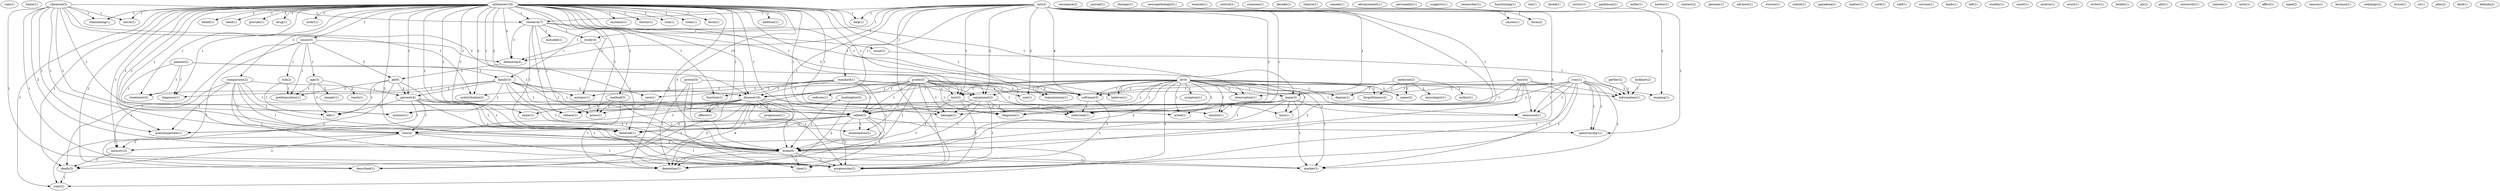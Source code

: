 digraph G {
  com [ label="com(1)" ];
  home [ label="home(1)" ];
  chemical [ label="chemical(3)" ];
  research [ label="research(7)" ];
  nerve [ label="nerve(1)" ];
  stimulating [ label="stimulating(1)" ];
  disease [ label="disease(18)" ];
  acetylcholine [ label="acetylcholine(2)" ];
  called [ label="called(3)" ];
  believed [ label="believed(1)" ];
  loss [ label="loss(4)" ];
  brain [ label="brain(6)" ];
  acetylaspartate [ label="acetylaspartate(1)" ];
  dementias [ label="dementias(1)" ];
  progression [ label="progression(2)" ];
  resonance [ label="resonance(2)" ];
  journal [ label="journal(1)" ];
  mri [ label="mri(3)" ];
  causes [ label="causes(1)" ];
  standard [ label="standard(1)" ];
  study [ label="study(3)" ];
  dementia [ label="dementia(4)" ];
  help [ label="help(1)" ];
  form [ label="form(2)" ];
  equipment [ label="equipment(2)" ];
  team [ label="team(3)" ];
  damage [ label="damage(1)" ];
  diagnose [ label="diagnose(1)" ];
  use [ label="use(1)" ];
  imaging [ label="imaging(1)" ];
  software [ label="software(3)" ];
  test [ label="test(3)" ];
  intervene [ label="intervene(1)" ];
  spectroscopy [ label="spectroscopy(1)" ];
  therapy [ label="therapy(1)" ];
  neuropathologist [ label="neuropathologist(1)" ];
  weinreb [ label="weinreb(1)" ];
  patient [ label="patient(2)" ];
  family [ label="family(3)" ];
  diagnosis [ label="diagnosis(1)" ];
  autopsy [ label="autopsy(1)" ];
  treatment [ label="treatment(2)" ];
  monitor [ label="monitor(1)" ];
  control [ label="control(1)" ];
  function [ label="function(1)" ];
  care [ label="care(1)" ];
  memory [ label="memory(3)" ];
  alzheimer [ label="alzheimer(18)" ];
  increase [ label="increase(1)" ];
  cause [ label="cause(3)" ];
  theory [ label="theory(1)" ];
  rule [ label="rule(1)" ];
  treat [ label="treat(1)" ];
  level [ label="level(1)" ];
  transmission [ label="transmission(1)" ];
  exam [ label="exam(1)" ];
  method [ label="method(3)" ];
  press [ label="press(1)" ];
  comparison [ label="comparison(2)" ];
  addition [ label="addition(1)" ];
  percent [ label="percent(4)" ];
  belief [ label="belief(1)" ];
  need [ label="need(1)" ];
  believes [ label="believes(1)" ];
  provide [ label="provide(1)" ];
  release [ label="release(1)" ];
  death [ label="death(3)" ];
  interruption [ label="interruption(1)" ];
  drug [ label="drug(1)" ];
  described [ label="described(1)" ];
  year [ label="year(2)" ];
  order [ label="order(1)" ];
  affects [ label="affects(1)" ];
  included [ label="included(1)" ];
  issue [ label="issue(2)" ];
  someone [ label="someone(1)" ];
  age [ label="age(3)" ];
  ad [ label="ad(6)" ];
  risk [ label="risk(2)" ];
  predisposition [ label="predisposition(1)" ];
  decade [ label="decade(1)" ];
  chance [ label="chance(1)" ];
  canada [ label="canada(1)" ];
  advancement [ label="advancement(1)" ];
  personality [ label="personality(1)" ];
  suggests [ label="suggests(1)" ];
  researcher [ label="researcher(1)" ];
  functioning [ label="functioning(1)" ];
  rex [ label="rex(1)" ];
  shonk [ label="shonk(1)" ];
  occurs [ label="occurs(1)" ];
  parkinson [ label="parkinson(1)" ];
  miller [ label="miller(1)" ];
  steeply [ label="steeply(1)" ];
  reach [ label="reach(1)" ];
  life [ label="life(1)" ];
  harbor [ label="harbor(1)" ];
  contact [ label="contact(2)" ];
  german [ label="german(1)" ];
  advance [ label="advance(1)" ];
  worsen [ label="worsen(1)" ];
  information [ label="information(1)" ];
  school [ label="school(1)" ];
  pasadena [ label="pasadena(1)" ];
  matter [ label="matter(1)" ];
  york [ label="york(1)" ];
  calif [ label="calif(1)" ];
  lockhart [ label="lockhart(2)" ];
  version [ label="version(1)" ];
  acted [ label="acted(1)" ];
  inositol [ label="inositol(1)" ];
  myo [ label="myo(1)" ];
  marker [ label="marker(1)" ];
  leads [ label="leads(1)" ];
  left [ label="left(1)" ];
  woolley [ label="woolley(1)" ];
  probe [ label="probe(3)" ];
  reduces [ label="reduces(1)" ];
  examination [ label="examination(2)" ];
  time [ label="time(1)" ];
  dr [ label="dr(4)" ];
  symptom [ label="symptom(1)" ];
  name [ label="name(2)" ];
  degree [ label="degree(1)" ];
  forgetfulness [ label="forgetfulness(2)" ];
  measured [ label="measured(1)" ];
  progresses [ label="progresses(1)" ];
  onset [ label="onset(1)" ];
  ontario [ label="ontario(1)" ];
  huntington [ label="huntington(5)" ];
  ernst [ label="ernst(1)" ];
  medicine [ label="medicine(2)" ];
  author [ label="author(1)" ];
  neurologist [ label="neurologist(1)" ];
  hmri [ label="hmri(4)" ];
  gerber [ label="gerber(2)" ];
  writer [ label="writer(1)" ];
  health [ label="health(1)" ];
  ph [ label="ph(2)" ];
  phil [ label="phil(1)" ];
  university [ label="university(1)" ];
  canrem [ label="canrem(1)" ];
  proton [ label="proton(5)" ];
  term [ label="term(1)" ];
  affect [ label="affect(1)" ];
  nigel [ label="nigel(2)" ];
  reason [ label="reason(1)" ];
  ross [ label="ross(4)" ];
  herman [ label="herman(1)" ];
  radiology [ label="radiology(2)" ];
  bruce [ label="bruce(1)" ];
  co [ label="co(1)" ];
  john [ label="john(2)" ];
  desk [ label="desk(1)" ];
  ross [ label="ross(1)" ];
  belinda [ label="belinda(2)" ];
  chemical -> research [ label="1" ];
  chemical -> nerve [ label="1" ];
  chemical -> stimulating [ label="1" ];
  chemical -> disease [ label="2" ];
  chemical -> acetylcholine [ label="1" ];
  chemical -> called [ label="1" ];
  chemical -> believed [ label="1" ];
  chemical -> loss [ label="1" ];
  chemical -> brain [ label="2" ];
  chemical -> acetylaspartate [ label="1" ];
  chemical -> dementias [ label="1" ];
  chemical -> progression [ label="1" ];
  mri -> causes [ label="1" ];
  mri -> standard [ label="1" ];
  mri -> research [ label="1" ];
  mri -> study [ label="1" ];
  mri -> dementia [ label="1" ];
  mri -> help [ label="1" ];
  mri -> form [ label="1" ];
  mri -> disease [ label="1" ];
  mri -> equipment [ label="2" ];
  mri -> team [ label="1" ];
  mri -> damage [ label="1" ];
  mri -> diagnose [ label="1" ];
  mri -> called [ label="2" ];
  mri -> believed [ label="1" ];
  mri -> use [ label="2" ];
  mri -> brain [ label="1" ];
  mri -> imaging [ label="1" ];
  mri -> software [ label="4" ];
  mri -> test [ label="1" ];
  mri -> intervene [ label="1" ];
  mri -> progression [ label="1" ];
  mri -> spectroscopy [ label="1" ];
  patient -> family [ label="1" ];
  patient -> diagnosis [ label="1" ];
  patient -> autopsy [ label="1" ];
  patient -> treatment [ label="1" ];
  patient -> monitor [ label="1" ];
  standard -> function [ label="1" ];
  standard -> autopsy [ label="1" ];
  standard -> care [ label="1" ];
  standard -> disease [ label="1" ];
  standard -> equipment [ label="1" ];
  standard -> called [ label="1" ];
  standard -> memory [ label="1" ];
  standard -> software [ label="1" ];
  alzheimer -> increase [ label="1" ];
  alzheimer -> research [ label="1" ];
  alzheimer -> cause [ label="1" ];
  alzheimer -> dementia [ label="2" ];
  alzheimer -> nerve [ label="1" ];
  alzheimer -> theory [ label="1" ];
  alzheimer -> help [ label="1" ];
  alzheimer -> stimulating [ label="1" ];
  alzheimer -> function [ label="1" ];
  alzheimer -> rule [ label="1" ];
  alzheimer -> treat [ label="1" ];
  alzheimer -> family [ label="1" ];
  alzheimer -> diagnosis [ label="1" ];
  alzheimer -> autopsy [ label="1" ];
  alzheimer -> care [ label="1" ];
  alzheimer -> level [ label="1" ];
  alzheimer -> disease [ label="13" ];
  alzheimer -> transmission [ label="1" ];
  alzheimer -> equipment [ label="1" ];
  alzheimer -> exam [ label="1" ];
  alzheimer -> method [ label="1" ];
  alzheimer -> press [ label="1" ];
  alzheimer -> comparison [ label="2" ];
  alzheimer -> addition [ label="1" ];
  alzheimer -> damage [ label="1" ];
  alzheimer -> percent [ label="1" ];
  alzheimer -> acetylcholine [ label="2" ];
  alzheimer -> belief [ label="1" ];
  alzheimer -> need [ label="1" ];
  alzheimer -> treatment [ label="1" ];
  alzheimer -> believes [ label="1" ];
  alzheimer -> diagnose [ label="1" ];
  alzheimer -> called [ label="1" ];
  alzheimer -> believed [ label="1" ];
  alzheimer -> provide [ label="1" ];
  alzheimer -> loss [ label="1" ];
  alzheimer -> memory [ label="1" ];
  alzheimer -> release [ label="1" ];
  alzheimer -> death [ label="1" ];
  alzheimer -> brain [ label="5" ];
  alzheimer -> interruption [ label="1" ];
  alzheimer -> drug [ label="1" ];
  alzheimer -> described [ label="2" ];
  alzheimer -> year [ label="1" ];
  alzheimer -> software [ label="1" ];
  alzheimer -> test [ label="2" ];
  alzheimer -> order [ label="1" ];
  alzheimer -> acetylaspartate [ label="1" ];
  alzheimer -> monitor [ label="1" ];
  alzheimer -> affects [ label="1" ];
  alzheimer -> intervene [ label="1" ];
  alzheimer -> dementias [ label="3" ];
  alzheimer -> progression [ label="2" ];
  research -> study [ label="1" ];
  research -> included [ label="1" ];
  research -> dementia [ label="1" ];
  research -> issue [ label="1" ];
  research -> press [ label="1" ];
  research -> team [ label="2" ];
  research -> believed [ label="1" ];
  research -> release [ label="1" ];
  study -> dementia [ label="1" ];
  study -> believed [ label="1" ];
  cause -> dementia [ label="1" ];
  cause -> age [ label="1" ];
  cause -> ad [ label="2" ];
  cause -> risk [ label="1" ];
  cause -> predisposition [ label="1" ];
  cause -> death [ label="1" ];
  cause -> year [ label="1" ];
  dementia -> ad [ label="1" ];
  age -> steeply [ label="2" ];
  age -> reach [ label="2" ];
  age -> predisposition [ label="1" ];
  age -> life [ label="2" ];
  issue -> information [ label="1" ];
  lockhart -> information [ label="1" ];
  family -> diagnosis [ label="1" ];
  family -> disease [ label="1" ];
  family -> acted [ label="1" ];
  family -> inositol [ label="1" ];
  family -> myo [ label="1" ];
  family -> percent [ label="1" ];
  family -> treatment [ label="1" ];
  family -> brain [ label="1" ];
  family -> marker [ label="1" ];
  family -> monitor [ label="1" ];
  probe -> disease [ label="1" ];
  probe -> equipment [ label="1" ];
  probe -> reduces [ label="1" ];
  probe -> damage [ label="1" ];
  probe -> diagnose [ label="1" ];
  probe -> called [ label="1" ];
  probe -> use [ label="1" ];
  probe -> examination [ label="1" ];
  probe -> brain [ label="1" ];
  probe -> software [ label="2" ];
  probe -> test [ label="1" ];
  probe -> time [ label="1" ];
  probe -> intervene [ label="1" ];
  probe -> progression [ label="1" ];
  dr -> symptom [ label="1" ];
  dr -> disease [ label="1" ];
  dr -> transmission [ label="1" ];
  dr -> equipment [ label="1" ];
  dr -> team [ label="1" ];
  dr -> acted [ label="1" ];
  dr -> damage [ label="1" ];
  dr -> inositol [ label="1" ];
  dr -> myo [ label="1" ];
  dr -> acetylcholine [ label="1" ];
  dr -> believes [ label="1" ];
  dr -> diagnose [ label="1" ];
  dr -> name [ label="1" ];
  dr -> degree [ label="1" ];
  dr -> brain [ label="2" ];
  dr -> interruption [ label="1" ];
  dr -> information [ label="1" ];
  dr -> marker [ label="1" ];
  dr -> software [ label="1" ];
  dr -> test [ label="1" ];
  dr -> intervene [ label="1" ];
  dr -> progression [ label="1" ];
  dr -> forgetfulness [ label="1" ];
  dr -> measured [ label="1" ];
  disease -> exam [ label="3" ];
  disease -> press [ label="1" ];
  disease -> damage [ label="1" ];
  disease -> progresses [ label="1" ];
  disease -> loss [ label="1" ];
  disease -> memory [ label="2" ];
  disease -> release [ label="1" ];
  disease -> death [ label="2" ];
  disease -> brain [ label="3" ];
  disease -> described [ label="2" ];
  disease -> year [ label="1" ];
  disease -> affects [ label="1" ];
  disease -> dementias [ label="4" ];
  equipment -> damage [ label="1" ];
  equipment -> diagnose [ label="1" ];
  equipment -> called [ label="1" ];
  equipment -> brain [ label="1" ];
  equipment -> intervene [ label="1" ];
  equipment -> progression [ label="1" ];
  method -> press [ label="1" ];
  method -> release [ label="1" ];
  method -> brain [ label="1" ];
  method -> dementias [ label="1" ];
  team -> acted [ label="1" ];
  team -> inositol [ label="1" ];
  team -> myo [ label="1" ];
  team -> believed [ label="1" ];
  team -> brain [ label="1" ];
  team -> marker [ label="1" ];
  team -> measured [ label="1" ];
  comparison -> percent [ label="1" ];
  comparison -> called [ label="1" ];
  comparison -> believed [ label="1" ];
  comparison -> loss [ label="1" ];
  comparison -> memory [ label="1" ];
  comparison -> brain [ label="1" ];
  comparison -> acetylaspartate [ label="1" ];
  comparison -> progression [ label="1" ];
  ad -> percent [ label="2" ];
  ad -> predisposition [ label="1" ];
  ad -> brain [ label="1" ];
  ad -> described [ label="1" ];
  ad -> life [ label="1" ];
  huntington -> release [ label="1" ];
  huntington -> brain [ label="1" ];
  huntington -> dementias [ label="2" ];
  percent -> called [ label="1" ];
  percent -> believed [ label="1" ];
  percent -> loss [ label="1" ];
  percent -> brain [ label="1" ];
  percent -> acetylaspartate [ label="1" ];
  percent -> progression [ label="1" ];
  percent -> life [ label="2" ];
  medicine -> author [ label="1" ];
  medicine -> name [ label="1" ];
  medicine -> neurologist [ label="1" ];
  medicine -> degree [ label="1" ];
  medicine -> forgetfulness [ label="1" ];
  risk -> predisposition [ label="1" ];
  risk -> life [ label="1" ];
  hmri -> called [ label="1" ];
  hmri -> brain [ label="2" ];
  hmri -> information [ label="1" ];
  hmri -> marker [ label="1" ];
  hmri -> software [ label="1" ];
  hmri -> dementias [ label="1" ];
  hmri -> measured [ label="1" ];
  gerber -> information [ label="1" ];
  called -> believed [ label="2" ];
  called -> loss [ label="1" ];
  called -> examination [ label="1" ];
  called -> brain [ label="1" ];
  called -> acetylaspartate [ label="1" ];
  called -> time [ label="1" ];
  called -> progression [ label="1" ];
  called -> spectroscopy [ label="1" ];
  believed -> progression [ label="1" ];
  loss -> memory [ label="2" ];
  loss -> death [ label="2" ];
  loss -> brain [ label="1" ];
  loss -> progression [ label="1" ];
  memory -> death [ label="1" ];
  proton -> examination [ label="2" ];
  proton -> software [ label="1" ];
  proton -> time [ label="2" ];
  proton -> dementias [ label="1" ];
  death -> year [ label="1" ];
  brain -> marker [ label="1" ];
  brain -> described [ label="1" ];
  brain -> time [ label="1" ];
  brain -> dementias [ label="1" ];
  brain -> progression [ label="1" ];
  ross -> interruption [ label="1" ];
  ross -> information [ label="1" ];
  ross -> imaging [ label="1" ];
  ross -> marker [ label="1" ];
  ross -> software [ label="1" ];
  ross -> test [ label="1" ];
  ross -> intervene [ label="1" ];
  ross -> progression [ label="1" ];
  ross -> spectroscopy [ label="1" ];
  ross -> measured [ label="1" ];
  software -> intervene [ label="1" ];
  software -> progression [ label="1" ];
  test -> monitor [ label="1" ];
  test -> intervene [ label="1" ];
  test -> dementias [ label="1" ];
  test -> progression [ label="1" ];
  ross -> progression [ label="1" ];
  ross -> spectroscopy [ label="1" ];
  ross -> measured [ label="1" ];
}
